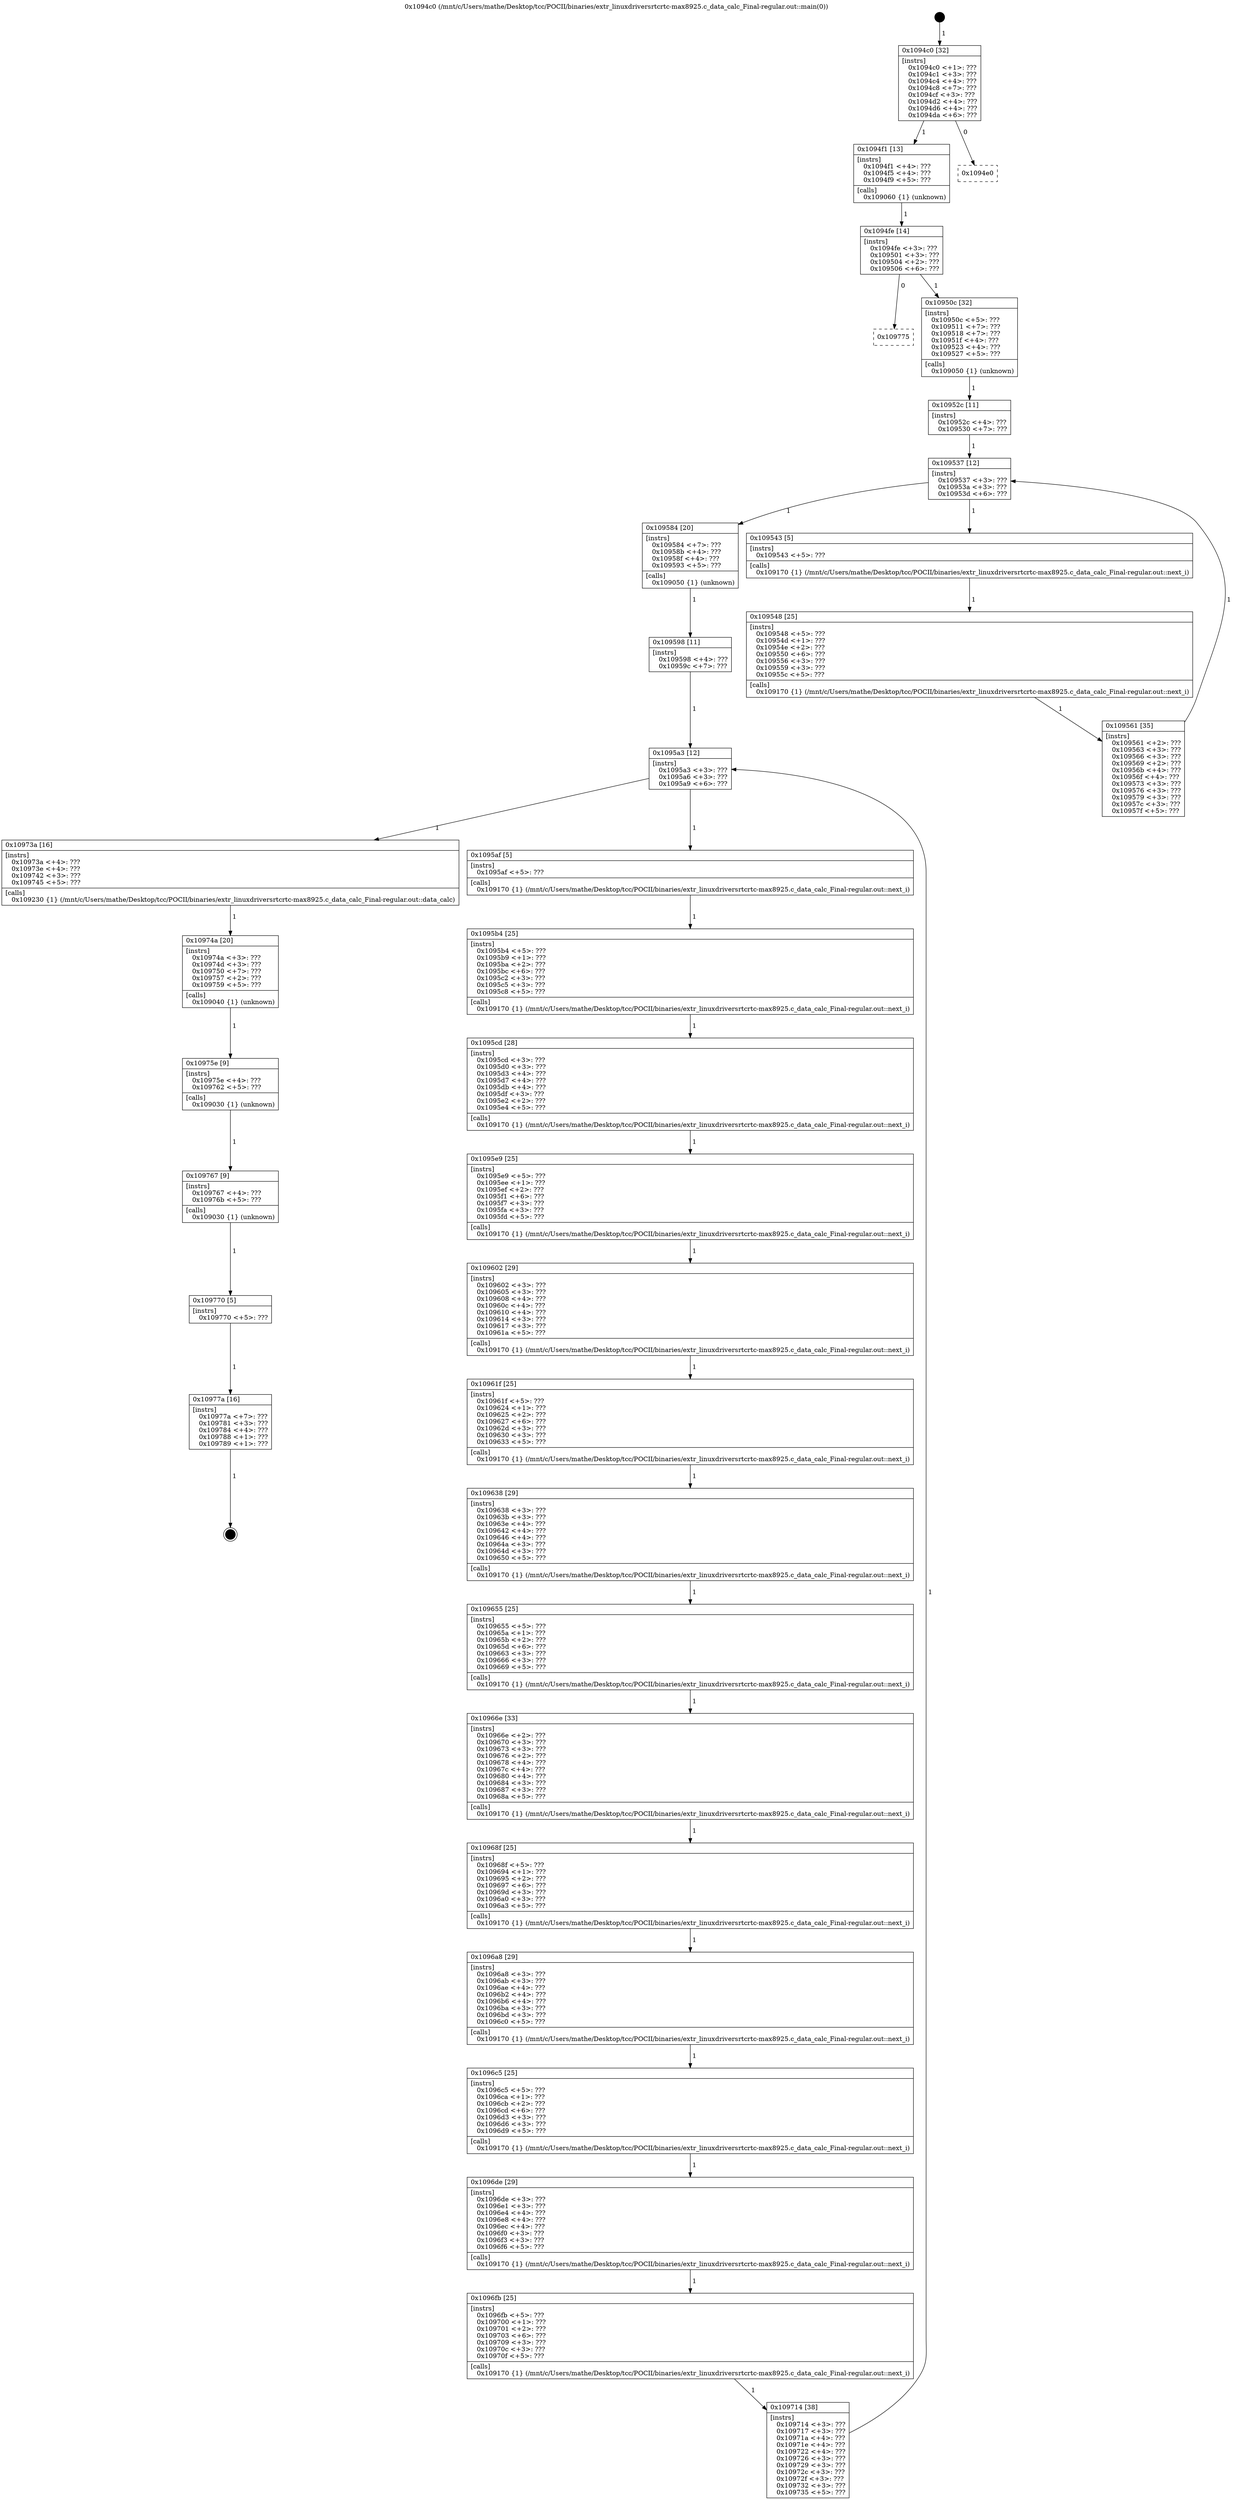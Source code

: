 digraph "0x1094c0" {
  label = "0x1094c0 (/mnt/c/Users/mathe/Desktop/tcc/POCII/binaries/extr_linuxdriversrtcrtc-max8925.c_data_calc_Final-regular.out::main(0))"
  labelloc = "t"
  node[shape=record]

  Entry [label="",width=0.3,height=0.3,shape=circle,fillcolor=black,style=filled]
  "0x1094c0" [label="{
     0x1094c0 [32]\l
     | [instrs]\l
     &nbsp;&nbsp;0x1094c0 \<+1\>: ???\l
     &nbsp;&nbsp;0x1094c1 \<+3\>: ???\l
     &nbsp;&nbsp;0x1094c4 \<+4\>: ???\l
     &nbsp;&nbsp;0x1094c8 \<+7\>: ???\l
     &nbsp;&nbsp;0x1094cf \<+3\>: ???\l
     &nbsp;&nbsp;0x1094d2 \<+4\>: ???\l
     &nbsp;&nbsp;0x1094d6 \<+4\>: ???\l
     &nbsp;&nbsp;0x1094da \<+6\>: ???\l
  }"]
  "0x1094f1" [label="{
     0x1094f1 [13]\l
     | [instrs]\l
     &nbsp;&nbsp;0x1094f1 \<+4\>: ???\l
     &nbsp;&nbsp;0x1094f5 \<+4\>: ???\l
     &nbsp;&nbsp;0x1094f9 \<+5\>: ???\l
     | [calls]\l
     &nbsp;&nbsp;0x109060 \{1\} (unknown)\l
  }"]
  "0x1094e0" [label="{
     0x1094e0\l
  }", style=dashed]
  "0x1094fe" [label="{
     0x1094fe [14]\l
     | [instrs]\l
     &nbsp;&nbsp;0x1094fe \<+3\>: ???\l
     &nbsp;&nbsp;0x109501 \<+3\>: ???\l
     &nbsp;&nbsp;0x109504 \<+2\>: ???\l
     &nbsp;&nbsp;0x109506 \<+6\>: ???\l
  }"]
  "0x109775" [label="{
     0x109775\l
  }", style=dashed]
  "0x10950c" [label="{
     0x10950c [32]\l
     | [instrs]\l
     &nbsp;&nbsp;0x10950c \<+5\>: ???\l
     &nbsp;&nbsp;0x109511 \<+7\>: ???\l
     &nbsp;&nbsp;0x109518 \<+7\>: ???\l
     &nbsp;&nbsp;0x10951f \<+4\>: ???\l
     &nbsp;&nbsp;0x109523 \<+4\>: ???\l
     &nbsp;&nbsp;0x109527 \<+5\>: ???\l
     | [calls]\l
     &nbsp;&nbsp;0x109050 \{1\} (unknown)\l
  }"]
  Exit [label="",width=0.3,height=0.3,shape=circle,fillcolor=black,style=filled,peripheries=2]
  "0x109537" [label="{
     0x109537 [12]\l
     | [instrs]\l
     &nbsp;&nbsp;0x109537 \<+3\>: ???\l
     &nbsp;&nbsp;0x10953a \<+3\>: ???\l
     &nbsp;&nbsp;0x10953d \<+6\>: ???\l
  }"]
  "0x109584" [label="{
     0x109584 [20]\l
     | [instrs]\l
     &nbsp;&nbsp;0x109584 \<+7\>: ???\l
     &nbsp;&nbsp;0x10958b \<+4\>: ???\l
     &nbsp;&nbsp;0x10958f \<+4\>: ???\l
     &nbsp;&nbsp;0x109593 \<+5\>: ???\l
     | [calls]\l
     &nbsp;&nbsp;0x109050 \{1\} (unknown)\l
  }"]
  "0x109543" [label="{
     0x109543 [5]\l
     | [instrs]\l
     &nbsp;&nbsp;0x109543 \<+5\>: ???\l
     | [calls]\l
     &nbsp;&nbsp;0x109170 \{1\} (/mnt/c/Users/mathe/Desktop/tcc/POCII/binaries/extr_linuxdriversrtcrtc-max8925.c_data_calc_Final-regular.out::next_i)\l
  }"]
  "0x109548" [label="{
     0x109548 [25]\l
     | [instrs]\l
     &nbsp;&nbsp;0x109548 \<+5\>: ???\l
     &nbsp;&nbsp;0x10954d \<+1\>: ???\l
     &nbsp;&nbsp;0x10954e \<+2\>: ???\l
     &nbsp;&nbsp;0x109550 \<+6\>: ???\l
     &nbsp;&nbsp;0x109556 \<+3\>: ???\l
     &nbsp;&nbsp;0x109559 \<+3\>: ???\l
     &nbsp;&nbsp;0x10955c \<+5\>: ???\l
     | [calls]\l
     &nbsp;&nbsp;0x109170 \{1\} (/mnt/c/Users/mathe/Desktop/tcc/POCII/binaries/extr_linuxdriversrtcrtc-max8925.c_data_calc_Final-regular.out::next_i)\l
  }"]
  "0x109561" [label="{
     0x109561 [35]\l
     | [instrs]\l
     &nbsp;&nbsp;0x109561 \<+2\>: ???\l
     &nbsp;&nbsp;0x109563 \<+3\>: ???\l
     &nbsp;&nbsp;0x109566 \<+3\>: ???\l
     &nbsp;&nbsp;0x109569 \<+2\>: ???\l
     &nbsp;&nbsp;0x10956b \<+4\>: ???\l
     &nbsp;&nbsp;0x10956f \<+4\>: ???\l
     &nbsp;&nbsp;0x109573 \<+3\>: ???\l
     &nbsp;&nbsp;0x109576 \<+3\>: ???\l
     &nbsp;&nbsp;0x109579 \<+3\>: ???\l
     &nbsp;&nbsp;0x10957c \<+3\>: ???\l
     &nbsp;&nbsp;0x10957f \<+5\>: ???\l
  }"]
  "0x10952c" [label="{
     0x10952c [11]\l
     | [instrs]\l
     &nbsp;&nbsp;0x10952c \<+4\>: ???\l
     &nbsp;&nbsp;0x109530 \<+7\>: ???\l
  }"]
  "0x1095a3" [label="{
     0x1095a3 [12]\l
     | [instrs]\l
     &nbsp;&nbsp;0x1095a3 \<+3\>: ???\l
     &nbsp;&nbsp;0x1095a6 \<+3\>: ???\l
     &nbsp;&nbsp;0x1095a9 \<+6\>: ???\l
  }"]
  "0x10973a" [label="{
     0x10973a [16]\l
     | [instrs]\l
     &nbsp;&nbsp;0x10973a \<+4\>: ???\l
     &nbsp;&nbsp;0x10973e \<+4\>: ???\l
     &nbsp;&nbsp;0x109742 \<+3\>: ???\l
     &nbsp;&nbsp;0x109745 \<+5\>: ???\l
     | [calls]\l
     &nbsp;&nbsp;0x109230 \{1\} (/mnt/c/Users/mathe/Desktop/tcc/POCII/binaries/extr_linuxdriversrtcrtc-max8925.c_data_calc_Final-regular.out::data_calc)\l
  }"]
  "0x1095af" [label="{
     0x1095af [5]\l
     | [instrs]\l
     &nbsp;&nbsp;0x1095af \<+5\>: ???\l
     | [calls]\l
     &nbsp;&nbsp;0x109170 \{1\} (/mnt/c/Users/mathe/Desktop/tcc/POCII/binaries/extr_linuxdriversrtcrtc-max8925.c_data_calc_Final-regular.out::next_i)\l
  }"]
  "0x1095b4" [label="{
     0x1095b4 [25]\l
     | [instrs]\l
     &nbsp;&nbsp;0x1095b4 \<+5\>: ???\l
     &nbsp;&nbsp;0x1095b9 \<+1\>: ???\l
     &nbsp;&nbsp;0x1095ba \<+2\>: ???\l
     &nbsp;&nbsp;0x1095bc \<+6\>: ???\l
     &nbsp;&nbsp;0x1095c2 \<+3\>: ???\l
     &nbsp;&nbsp;0x1095c5 \<+3\>: ???\l
     &nbsp;&nbsp;0x1095c8 \<+5\>: ???\l
     | [calls]\l
     &nbsp;&nbsp;0x109170 \{1\} (/mnt/c/Users/mathe/Desktop/tcc/POCII/binaries/extr_linuxdriversrtcrtc-max8925.c_data_calc_Final-regular.out::next_i)\l
  }"]
  "0x1095cd" [label="{
     0x1095cd [28]\l
     | [instrs]\l
     &nbsp;&nbsp;0x1095cd \<+3\>: ???\l
     &nbsp;&nbsp;0x1095d0 \<+3\>: ???\l
     &nbsp;&nbsp;0x1095d3 \<+4\>: ???\l
     &nbsp;&nbsp;0x1095d7 \<+4\>: ???\l
     &nbsp;&nbsp;0x1095db \<+4\>: ???\l
     &nbsp;&nbsp;0x1095df \<+3\>: ???\l
     &nbsp;&nbsp;0x1095e2 \<+2\>: ???\l
     &nbsp;&nbsp;0x1095e4 \<+5\>: ???\l
     | [calls]\l
     &nbsp;&nbsp;0x109170 \{1\} (/mnt/c/Users/mathe/Desktop/tcc/POCII/binaries/extr_linuxdriversrtcrtc-max8925.c_data_calc_Final-regular.out::next_i)\l
  }"]
  "0x1095e9" [label="{
     0x1095e9 [25]\l
     | [instrs]\l
     &nbsp;&nbsp;0x1095e9 \<+5\>: ???\l
     &nbsp;&nbsp;0x1095ee \<+1\>: ???\l
     &nbsp;&nbsp;0x1095ef \<+2\>: ???\l
     &nbsp;&nbsp;0x1095f1 \<+6\>: ???\l
     &nbsp;&nbsp;0x1095f7 \<+3\>: ???\l
     &nbsp;&nbsp;0x1095fa \<+3\>: ???\l
     &nbsp;&nbsp;0x1095fd \<+5\>: ???\l
     | [calls]\l
     &nbsp;&nbsp;0x109170 \{1\} (/mnt/c/Users/mathe/Desktop/tcc/POCII/binaries/extr_linuxdriversrtcrtc-max8925.c_data_calc_Final-regular.out::next_i)\l
  }"]
  "0x109602" [label="{
     0x109602 [29]\l
     | [instrs]\l
     &nbsp;&nbsp;0x109602 \<+3\>: ???\l
     &nbsp;&nbsp;0x109605 \<+3\>: ???\l
     &nbsp;&nbsp;0x109608 \<+4\>: ???\l
     &nbsp;&nbsp;0x10960c \<+4\>: ???\l
     &nbsp;&nbsp;0x109610 \<+4\>: ???\l
     &nbsp;&nbsp;0x109614 \<+3\>: ???\l
     &nbsp;&nbsp;0x109617 \<+3\>: ???\l
     &nbsp;&nbsp;0x10961a \<+5\>: ???\l
     | [calls]\l
     &nbsp;&nbsp;0x109170 \{1\} (/mnt/c/Users/mathe/Desktop/tcc/POCII/binaries/extr_linuxdriversrtcrtc-max8925.c_data_calc_Final-regular.out::next_i)\l
  }"]
  "0x10961f" [label="{
     0x10961f [25]\l
     | [instrs]\l
     &nbsp;&nbsp;0x10961f \<+5\>: ???\l
     &nbsp;&nbsp;0x109624 \<+1\>: ???\l
     &nbsp;&nbsp;0x109625 \<+2\>: ???\l
     &nbsp;&nbsp;0x109627 \<+6\>: ???\l
     &nbsp;&nbsp;0x10962d \<+3\>: ???\l
     &nbsp;&nbsp;0x109630 \<+3\>: ???\l
     &nbsp;&nbsp;0x109633 \<+5\>: ???\l
     | [calls]\l
     &nbsp;&nbsp;0x109170 \{1\} (/mnt/c/Users/mathe/Desktop/tcc/POCII/binaries/extr_linuxdriversrtcrtc-max8925.c_data_calc_Final-regular.out::next_i)\l
  }"]
  "0x109638" [label="{
     0x109638 [29]\l
     | [instrs]\l
     &nbsp;&nbsp;0x109638 \<+3\>: ???\l
     &nbsp;&nbsp;0x10963b \<+3\>: ???\l
     &nbsp;&nbsp;0x10963e \<+4\>: ???\l
     &nbsp;&nbsp;0x109642 \<+4\>: ???\l
     &nbsp;&nbsp;0x109646 \<+4\>: ???\l
     &nbsp;&nbsp;0x10964a \<+3\>: ???\l
     &nbsp;&nbsp;0x10964d \<+3\>: ???\l
     &nbsp;&nbsp;0x109650 \<+5\>: ???\l
     | [calls]\l
     &nbsp;&nbsp;0x109170 \{1\} (/mnt/c/Users/mathe/Desktop/tcc/POCII/binaries/extr_linuxdriversrtcrtc-max8925.c_data_calc_Final-regular.out::next_i)\l
  }"]
  "0x109655" [label="{
     0x109655 [25]\l
     | [instrs]\l
     &nbsp;&nbsp;0x109655 \<+5\>: ???\l
     &nbsp;&nbsp;0x10965a \<+1\>: ???\l
     &nbsp;&nbsp;0x10965b \<+2\>: ???\l
     &nbsp;&nbsp;0x10965d \<+6\>: ???\l
     &nbsp;&nbsp;0x109663 \<+3\>: ???\l
     &nbsp;&nbsp;0x109666 \<+3\>: ???\l
     &nbsp;&nbsp;0x109669 \<+5\>: ???\l
     | [calls]\l
     &nbsp;&nbsp;0x109170 \{1\} (/mnt/c/Users/mathe/Desktop/tcc/POCII/binaries/extr_linuxdriversrtcrtc-max8925.c_data_calc_Final-regular.out::next_i)\l
  }"]
  "0x10966e" [label="{
     0x10966e [33]\l
     | [instrs]\l
     &nbsp;&nbsp;0x10966e \<+2\>: ???\l
     &nbsp;&nbsp;0x109670 \<+3\>: ???\l
     &nbsp;&nbsp;0x109673 \<+3\>: ???\l
     &nbsp;&nbsp;0x109676 \<+2\>: ???\l
     &nbsp;&nbsp;0x109678 \<+4\>: ???\l
     &nbsp;&nbsp;0x10967c \<+4\>: ???\l
     &nbsp;&nbsp;0x109680 \<+4\>: ???\l
     &nbsp;&nbsp;0x109684 \<+3\>: ???\l
     &nbsp;&nbsp;0x109687 \<+3\>: ???\l
     &nbsp;&nbsp;0x10968a \<+5\>: ???\l
     | [calls]\l
     &nbsp;&nbsp;0x109170 \{1\} (/mnt/c/Users/mathe/Desktop/tcc/POCII/binaries/extr_linuxdriversrtcrtc-max8925.c_data_calc_Final-regular.out::next_i)\l
  }"]
  "0x10968f" [label="{
     0x10968f [25]\l
     | [instrs]\l
     &nbsp;&nbsp;0x10968f \<+5\>: ???\l
     &nbsp;&nbsp;0x109694 \<+1\>: ???\l
     &nbsp;&nbsp;0x109695 \<+2\>: ???\l
     &nbsp;&nbsp;0x109697 \<+6\>: ???\l
     &nbsp;&nbsp;0x10969d \<+3\>: ???\l
     &nbsp;&nbsp;0x1096a0 \<+3\>: ???\l
     &nbsp;&nbsp;0x1096a3 \<+5\>: ???\l
     | [calls]\l
     &nbsp;&nbsp;0x109170 \{1\} (/mnt/c/Users/mathe/Desktop/tcc/POCII/binaries/extr_linuxdriversrtcrtc-max8925.c_data_calc_Final-regular.out::next_i)\l
  }"]
  "0x1096a8" [label="{
     0x1096a8 [29]\l
     | [instrs]\l
     &nbsp;&nbsp;0x1096a8 \<+3\>: ???\l
     &nbsp;&nbsp;0x1096ab \<+3\>: ???\l
     &nbsp;&nbsp;0x1096ae \<+4\>: ???\l
     &nbsp;&nbsp;0x1096b2 \<+4\>: ???\l
     &nbsp;&nbsp;0x1096b6 \<+4\>: ???\l
     &nbsp;&nbsp;0x1096ba \<+3\>: ???\l
     &nbsp;&nbsp;0x1096bd \<+3\>: ???\l
     &nbsp;&nbsp;0x1096c0 \<+5\>: ???\l
     | [calls]\l
     &nbsp;&nbsp;0x109170 \{1\} (/mnt/c/Users/mathe/Desktop/tcc/POCII/binaries/extr_linuxdriversrtcrtc-max8925.c_data_calc_Final-regular.out::next_i)\l
  }"]
  "0x1096c5" [label="{
     0x1096c5 [25]\l
     | [instrs]\l
     &nbsp;&nbsp;0x1096c5 \<+5\>: ???\l
     &nbsp;&nbsp;0x1096ca \<+1\>: ???\l
     &nbsp;&nbsp;0x1096cb \<+2\>: ???\l
     &nbsp;&nbsp;0x1096cd \<+6\>: ???\l
     &nbsp;&nbsp;0x1096d3 \<+3\>: ???\l
     &nbsp;&nbsp;0x1096d6 \<+3\>: ???\l
     &nbsp;&nbsp;0x1096d9 \<+5\>: ???\l
     | [calls]\l
     &nbsp;&nbsp;0x109170 \{1\} (/mnt/c/Users/mathe/Desktop/tcc/POCII/binaries/extr_linuxdriversrtcrtc-max8925.c_data_calc_Final-regular.out::next_i)\l
  }"]
  "0x1096de" [label="{
     0x1096de [29]\l
     | [instrs]\l
     &nbsp;&nbsp;0x1096de \<+3\>: ???\l
     &nbsp;&nbsp;0x1096e1 \<+3\>: ???\l
     &nbsp;&nbsp;0x1096e4 \<+4\>: ???\l
     &nbsp;&nbsp;0x1096e8 \<+4\>: ???\l
     &nbsp;&nbsp;0x1096ec \<+4\>: ???\l
     &nbsp;&nbsp;0x1096f0 \<+3\>: ???\l
     &nbsp;&nbsp;0x1096f3 \<+3\>: ???\l
     &nbsp;&nbsp;0x1096f6 \<+5\>: ???\l
     | [calls]\l
     &nbsp;&nbsp;0x109170 \{1\} (/mnt/c/Users/mathe/Desktop/tcc/POCII/binaries/extr_linuxdriversrtcrtc-max8925.c_data_calc_Final-regular.out::next_i)\l
  }"]
  "0x1096fb" [label="{
     0x1096fb [25]\l
     | [instrs]\l
     &nbsp;&nbsp;0x1096fb \<+5\>: ???\l
     &nbsp;&nbsp;0x109700 \<+1\>: ???\l
     &nbsp;&nbsp;0x109701 \<+2\>: ???\l
     &nbsp;&nbsp;0x109703 \<+6\>: ???\l
     &nbsp;&nbsp;0x109709 \<+3\>: ???\l
     &nbsp;&nbsp;0x10970c \<+3\>: ???\l
     &nbsp;&nbsp;0x10970f \<+5\>: ???\l
     | [calls]\l
     &nbsp;&nbsp;0x109170 \{1\} (/mnt/c/Users/mathe/Desktop/tcc/POCII/binaries/extr_linuxdriversrtcrtc-max8925.c_data_calc_Final-regular.out::next_i)\l
  }"]
  "0x109714" [label="{
     0x109714 [38]\l
     | [instrs]\l
     &nbsp;&nbsp;0x109714 \<+3\>: ???\l
     &nbsp;&nbsp;0x109717 \<+3\>: ???\l
     &nbsp;&nbsp;0x10971a \<+4\>: ???\l
     &nbsp;&nbsp;0x10971e \<+4\>: ???\l
     &nbsp;&nbsp;0x109722 \<+4\>: ???\l
     &nbsp;&nbsp;0x109726 \<+3\>: ???\l
     &nbsp;&nbsp;0x109729 \<+3\>: ???\l
     &nbsp;&nbsp;0x10972c \<+3\>: ???\l
     &nbsp;&nbsp;0x10972f \<+3\>: ???\l
     &nbsp;&nbsp;0x109732 \<+3\>: ???\l
     &nbsp;&nbsp;0x109735 \<+5\>: ???\l
  }"]
  "0x109598" [label="{
     0x109598 [11]\l
     | [instrs]\l
     &nbsp;&nbsp;0x109598 \<+4\>: ???\l
     &nbsp;&nbsp;0x10959c \<+7\>: ???\l
  }"]
  "0x10974a" [label="{
     0x10974a [20]\l
     | [instrs]\l
     &nbsp;&nbsp;0x10974a \<+3\>: ???\l
     &nbsp;&nbsp;0x10974d \<+3\>: ???\l
     &nbsp;&nbsp;0x109750 \<+7\>: ???\l
     &nbsp;&nbsp;0x109757 \<+2\>: ???\l
     &nbsp;&nbsp;0x109759 \<+5\>: ???\l
     | [calls]\l
     &nbsp;&nbsp;0x109040 \{1\} (unknown)\l
  }"]
  "0x10975e" [label="{
     0x10975e [9]\l
     | [instrs]\l
     &nbsp;&nbsp;0x10975e \<+4\>: ???\l
     &nbsp;&nbsp;0x109762 \<+5\>: ???\l
     | [calls]\l
     &nbsp;&nbsp;0x109030 \{1\} (unknown)\l
  }"]
  "0x109767" [label="{
     0x109767 [9]\l
     | [instrs]\l
     &nbsp;&nbsp;0x109767 \<+4\>: ???\l
     &nbsp;&nbsp;0x10976b \<+5\>: ???\l
     | [calls]\l
     &nbsp;&nbsp;0x109030 \{1\} (unknown)\l
  }"]
  "0x109770" [label="{
     0x109770 [5]\l
     | [instrs]\l
     &nbsp;&nbsp;0x109770 \<+5\>: ???\l
  }"]
  "0x10977a" [label="{
     0x10977a [16]\l
     | [instrs]\l
     &nbsp;&nbsp;0x10977a \<+7\>: ???\l
     &nbsp;&nbsp;0x109781 \<+3\>: ???\l
     &nbsp;&nbsp;0x109784 \<+4\>: ???\l
     &nbsp;&nbsp;0x109788 \<+1\>: ???\l
     &nbsp;&nbsp;0x109789 \<+1\>: ???\l
  }"]
  Entry -> "0x1094c0" [label=" 1"]
  "0x1094c0" -> "0x1094f1" [label=" 1"]
  "0x1094c0" -> "0x1094e0" [label=" 0"]
  "0x1094f1" -> "0x1094fe" [label=" 1"]
  "0x1094fe" -> "0x109775" [label=" 0"]
  "0x1094fe" -> "0x10950c" [label=" 1"]
  "0x10977a" -> Exit [label=" 1"]
  "0x10950c" -> "0x10952c" [label=" 1"]
  "0x109537" -> "0x109584" [label=" 1"]
  "0x109537" -> "0x109543" [label=" 1"]
  "0x109543" -> "0x109548" [label=" 1"]
  "0x109548" -> "0x109561" [label=" 1"]
  "0x10952c" -> "0x109537" [label=" 1"]
  "0x109561" -> "0x109537" [label=" 1"]
  "0x109584" -> "0x109598" [label=" 1"]
  "0x1095a3" -> "0x10973a" [label=" 1"]
  "0x1095a3" -> "0x1095af" [label=" 1"]
  "0x1095af" -> "0x1095b4" [label=" 1"]
  "0x1095b4" -> "0x1095cd" [label=" 1"]
  "0x1095cd" -> "0x1095e9" [label=" 1"]
  "0x1095e9" -> "0x109602" [label=" 1"]
  "0x109602" -> "0x10961f" [label=" 1"]
  "0x10961f" -> "0x109638" [label=" 1"]
  "0x109638" -> "0x109655" [label=" 1"]
  "0x109655" -> "0x10966e" [label=" 1"]
  "0x10966e" -> "0x10968f" [label=" 1"]
  "0x10968f" -> "0x1096a8" [label=" 1"]
  "0x1096a8" -> "0x1096c5" [label=" 1"]
  "0x1096c5" -> "0x1096de" [label=" 1"]
  "0x1096de" -> "0x1096fb" [label=" 1"]
  "0x1096fb" -> "0x109714" [label=" 1"]
  "0x109598" -> "0x1095a3" [label=" 1"]
  "0x109714" -> "0x1095a3" [label=" 1"]
  "0x10973a" -> "0x10974a" [label=" 1"]
  "0x10974a" -> "0x10975e" [label=" 1"]
  "0x10975e" -> "0x109767" [label=" 1"]
  "0x109767" -> "0x109770" [label=" 1"]
  "0x109770" -> "0x10977a" [label=" 1"]
}
